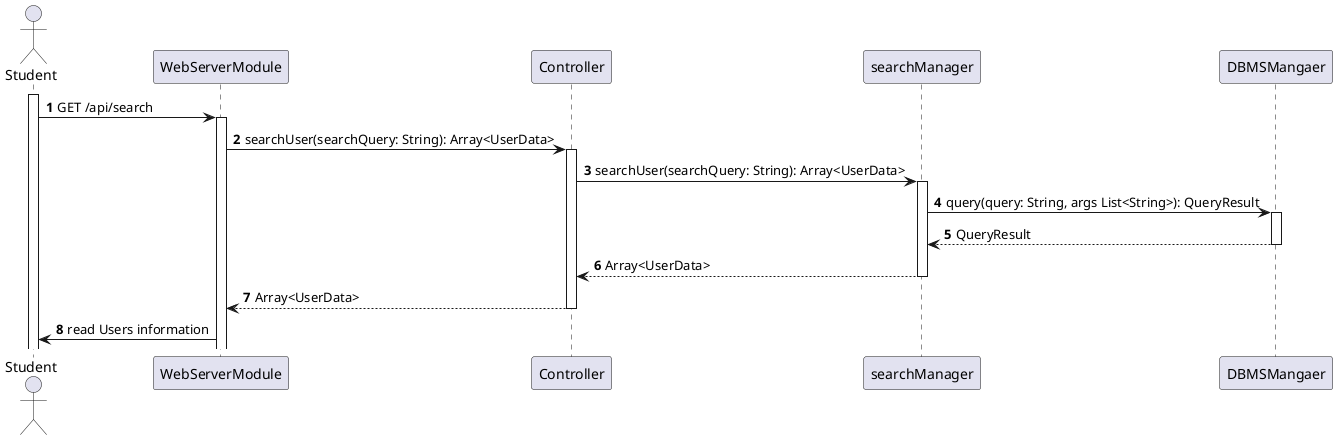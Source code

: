 @startuml

autonumber
actor Student as U
participant searchManager as SM
participant WebServerModule as WS
participant Controller as C
participant searchMangaer as SM
participant DBMSMangaer as DBMS

activate U
U->WS: GET /api/search
activate WS
WS->C: searchUser(searchQuery: String): Array<UserData>
activate C 
C->SM: searchUser(searchQuery: String): Array<UserData>
activate SM
SM->DBMS: query(query: String, args List<String>): QueryResult
activate DBMS
DBMS-->SM: QueryResult
deactivate DBMS
SM-->C: Array<UserData>
deactivate SM
C-->WS:Array<UserData>
deactivate C
WS->U: read Users information



@enduml